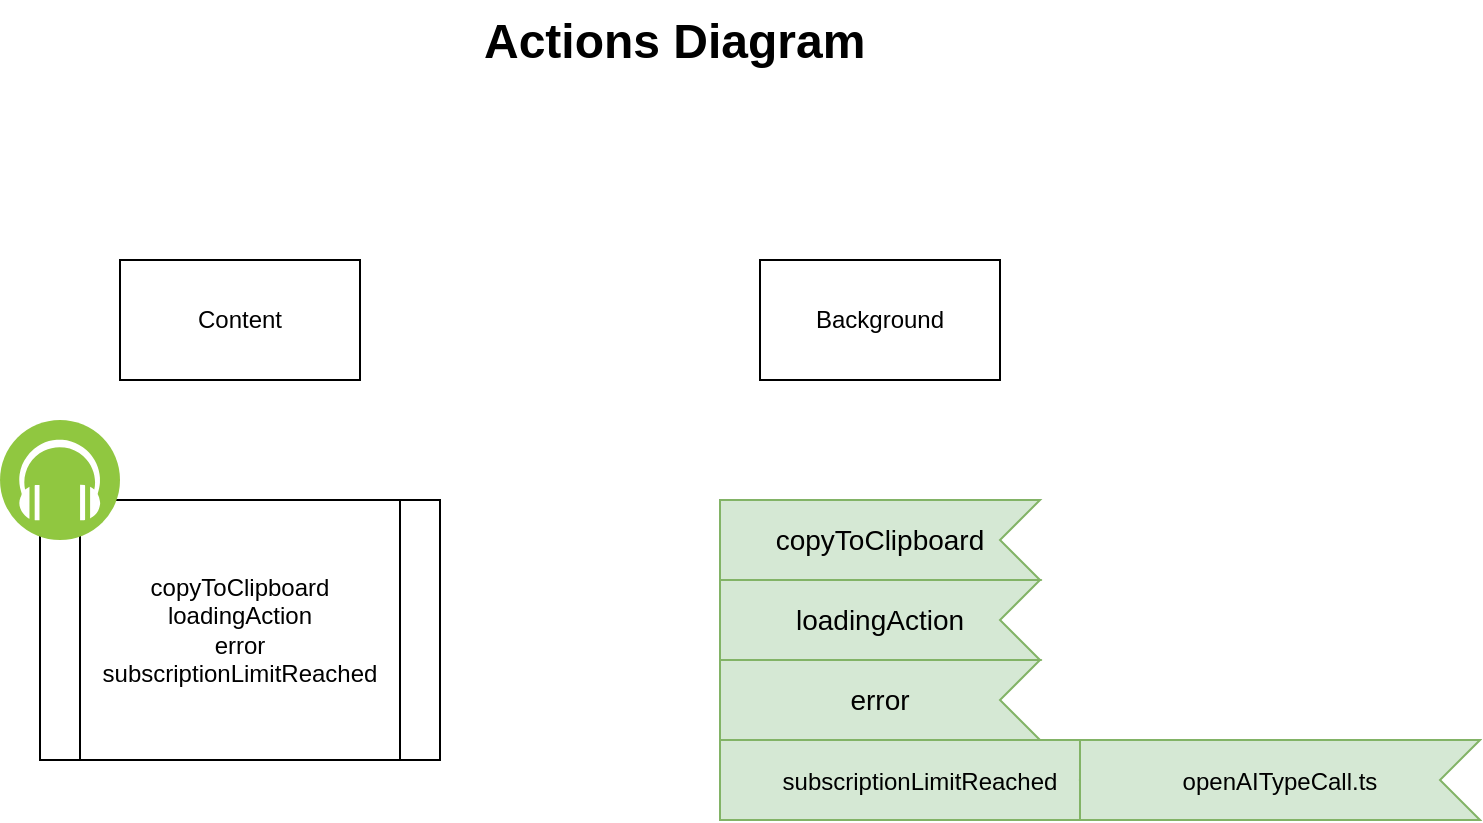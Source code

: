 <mxfile version="24.7.6">
  <diagram name="Page-1" id="QW7LLCmCy3xtAvY5lpoi">
    <mxGraphModel dx="1010" dy="1020" grid="1" gridSize="10" guides="1" tooltips="1" connect="1" arrows="1" fold="1" page="1" pageScale="1" pageWidth="827" pageHeight="1169" math="0" shadow="0">
      <root>
        <mxCell id="0" />
        <mxCell id="1" parent="0" />
        <mxCell id="XRw5-ZVrQ_0rX1k_6J5Y-1" value="Content" style="rounded=0;whiteSpace=wrap;html=1;" vertex="1" parent="1">
          <mxGeometry x="100" y="180" width="120" height="60" as="geometry" />
        </mxCell>
        <mxCell id="XRw5-ZVrQ_0rX1k_6J5Y-2" value="Background" style="rounded=0;whiteSpace=wrap;html=1;" vertex="1" parent="1">
          <mxGeometry x="420" y="180" width="120" height="60" as="geometry" />
        </mxCell>
        <mxCell id="XRw5-ZVrQ_0rX1k_6J5Y-3" value="copyToClipboard&lt;div&gt;loadingAction&lt;/div&gt;&lt;div&gt;error&lt;/div&gt;&lt;div&gt;subscriptionLimitReached&lt;/div&gt;" style="shape=process;whiteSpace=wrap;html=1;backgroundOutline=1;" vertex="1" parent="1">
          <mxGeometry x="60" y="300" width="200" height="130" as="geometry" />
        </mxCell>
        <mxCell id="XRw5-ZVrQ_0rX1k_6J5Y-4" value="" style="image;aspect=fixed;perimeter=ellipsePerimeter;html=1;align=center;shadow=0;dashed=0;fontColor=#4277BB;labelBackgroundColor=default;fontSize=12;spacingTop=3;image=img/lib/ibm/blockchain/event_listener.svg;" vertex="1" parent="1">
          <mxGeometry x="40" y="260" width="60" height="60" as="geometry" />
        </mxCell>
        <mxCell id="XRw5-ZVrQ_0rX1k_6J5Y-5" value="copyToClipboard" style="html=1;shape=mxgraph.infographic.ribbonSimple;notch1=20;notch2=0;align=center;verticalAlign=middle;fontSize=14;fontStyle=0;flipH=1;fillColor=#d5e8d4;whiteSpace=wrap;strokeColor=#82b366;" vertex="1" parent="1">
          <mxGeometry x="400" y="300" width="160" height="40" as="geometry" />
        </mxCell>
        <mxCell id="XRw5-ZVrQ_0rX1k_6J5Y-6" value="loadingAction" style="html=1;shape=mxgraph.infographic.ribbonSimple;notch1=20;notch2=0;align=center;verticalAlign=middle;fontSize=14;fontStyle=0;flipH=1;fillColor=#d5e8d4;whiteSpace=wrap;strokeColor=#82b366;" vertex="1" parent="1">
          <mxGeometry x="400" y="340" width="160" height="40" as="geometry" />
        </mxCell>
        <mxCell id="XRw5-ZVrQ_0rX1k_6J5Y-7" value="error" style="html=1;shape=mxgraph.infographic.ribbonSimple;notch1=20;notch2=0;align=center;verticalAlign=middle;fontSize=14;fontStyle=0;flipH=1;fillColor=#d5e8d4;whiteSpace=wrap;strokeColor=#82b366;" vertex="1" parent="1">
          <mxGeometry x="400" y="380" width="160" height="40" as="geometry" />
        </mxCell>
        <mxCell id="XRw5-ZVrQ_0rX1k_6J5Y-8" value="&lt;span style=&quot;font-size: 12px;&quot;&gt;subscriptionLimitReached&lt;/span&gt;" style="html=1;shape=mxgraph.infographic.ribbonSimple;notch1=20;notch2=0;align=center;verticalAlign=middle;fontSize=14;fontStyle=0;flipH=1;fillColor=#d5e8d4;whiteSpace=wrap;strokeColor=#82b366;" vertex="1" parent="1">
          <mxGeometry x="400" y="420" width="200" height="40" as="geometry" />
        </mxCell>
        <mxCell id="XRw5-ZVrQ_0rX1k_6J5Y-9" value="&lt;span style=&quot;font-size: 12px;&quot;&gt;openAITypeCall.ts&lt;/span&gt;" style="html=1;shape=mxgraph.infographic.ribbonSimple;notch1=20;notch2=0;align=center;verticalAlign=middle;fontSize=14;fontStyle=0;flipH=1;fillColor=#d5e8d4;whiteSpace=wrap;strokeColor=#82b366;" vertex="1" parent="1">
          <mxGeometry x="580" y="420" width="200" height="40" as="geometry" />
        </mxCell>
        <mxCell id="XRw5-ZVrQ_0rX1k_6J5Y-11" value="&lt;h1 style=&quot;margin-top: 0px;&quot;&gt;Actions Diagram&lt;/h1&gt;" style="text;html=1;whiteSpace=wrap;overflow=hidden;rounded=0;" vertex="1" parent="1">
          <mxGeometry x="280" y="50" width="200" height="40" as="geometry" />
        </mxCell>
      </root>
    </mxGraphModel>
  </diagram>
</mxfile>
